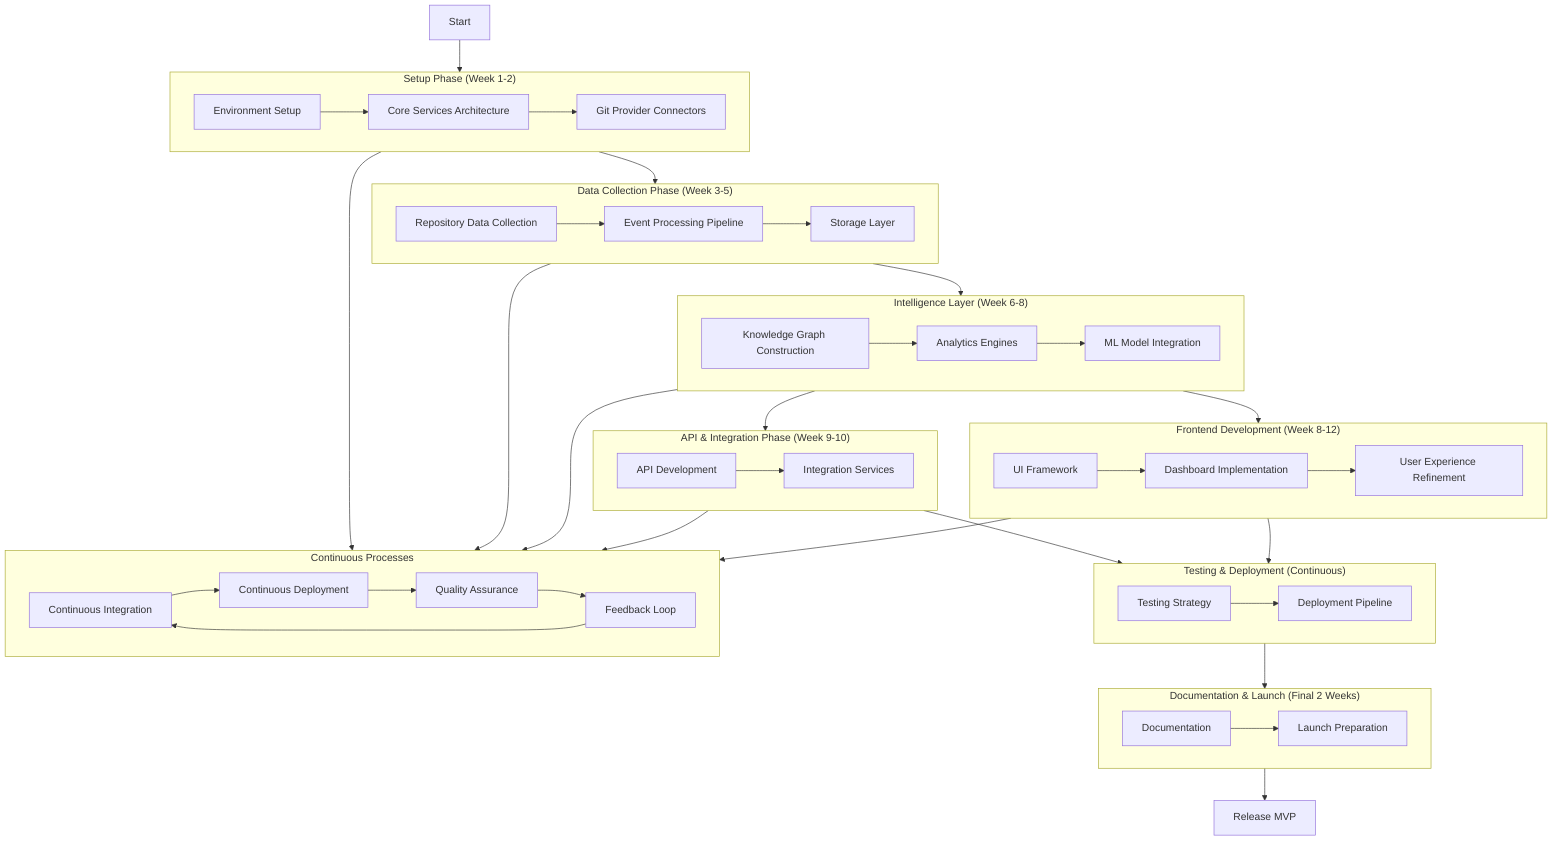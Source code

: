 flowchart TD
    %% Development Phases
    Start[Start] --> Setup
    
    %% Setup Phase
    subgraph Setup["Setup Phase (Week 1-2)"]
        ENV["Environment Setup"]
        CORE["Core Services Architecture"]
        GIT["Git Provider Connectors"]
        
        ENV --> CORE
        CORE --> GIT
    end
    
    %% Data Collection Phase
    Setup --> DataCollection
    subgraph DataCollection["Data Collection Phase (Week 3-5)"]
        REPO["Repository Data Collection"]
        EVENT["Event Processing Pipeline"]
        STORAGE["Storage Layer"]
        
        REPO --> EVENT
        EVENT --> STORAGE
    end
    
    %% Intelligence Layer
    DataCollection --> Intelligence
    subgraph Intelligence["Intelligence Layer (Week 6-8)"]
        KG["Knowledge Graph Construction"]
        ANALYTICS["Analytics Engines"]
        ML["ML Model Integration"]
        
        KG --> ANALYTICS
        ANALYTICS --> ML
    end
    
    %% API & Integration Phase
    Intelligence --> Integration
    subgraph Integration["API & Integration Phase (Week 9-10)"]
        API["API Development"]
        INTEG["Integration Services"]
        
        API --> INTEG
    end
    
    %% Frontend Development
    Intelligence --> Frontend
    subgraph Frontend["Frontend Development (Week 8-12)"]
        UI["UI Framework"]
        DASH["Dashboard Implementation"]
        UX["User Experience Refinement"]
        
        UI --> DASH
        DASH --> UX
    end
    
    %% Testing & Deployment
    Integration --> TestDeploy
    Frontend --> TestDeploy
    subgraph TestDeploy["Testing & Deployment (Continuous)"]
        TEST["Testing Strategy"]
        DEPLOY["Deployment Pipeline"]
        
        TEST --> DEPLOY
    end
    
    %% Documentation & Launch
    TestDeploy --> Launch
    subgraph Launch["Documentation & Launch (Final 2 Weeks)"]
        DOC["Documentation"]
        PREP["Launch Preparation"]
        
        DOC --> PREP
    end
    
    Launch --> Release[Release MVP]
    
    %% Continuous Processes
    subgraph Continuous["Continuous Processes"]
        CI["Continuous Integration"]
        CD["Continuous Deployment"]
        QA["Quality Assurance"]
        FEED["Feedback Loop"]
        
        CI --> CD --> QA --> FEED --> CI
    end
    
    Setup --> Continuous
    DataCollection --> Continuous
    Intelligence --> Continuous
    Integration --> Continuous
    Frontend --> Continuous